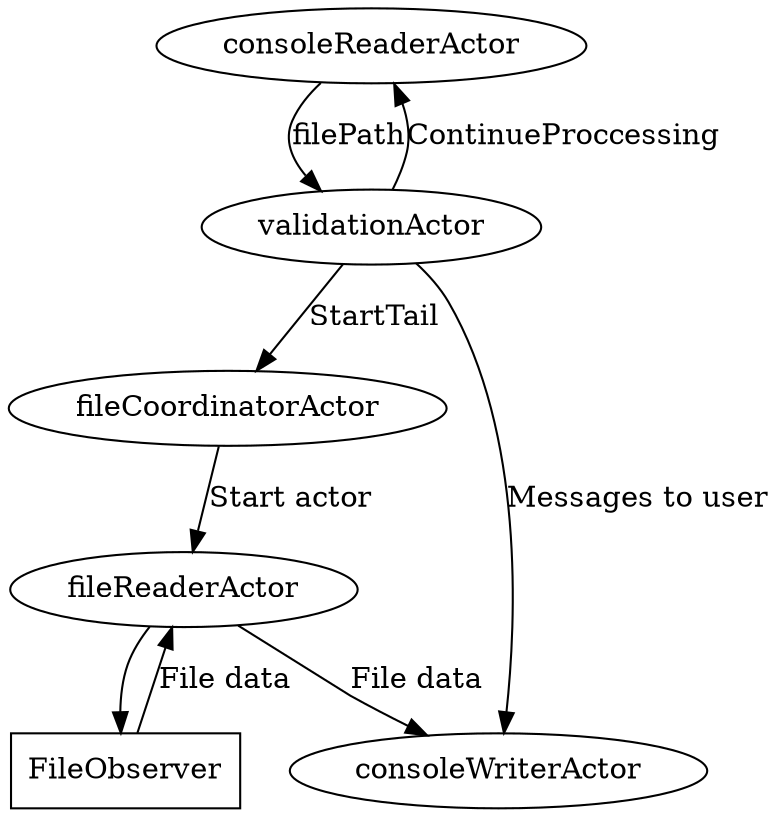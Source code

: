 digraph G {

  
  consoleReaderActor -> validationActor [label=filePath]
  validationActor -> consoleReaderActor [label=ContinueProccessing]
  validationActor -> fileCoordinatorActor [label=StartTail]
  validationActor -> consoleWriterActor [label="Messages to user"]
  fileCoordinatorActor -> fileReaderActor [label="Start actor"]
  fileReaderActor -> FileObserver
  FileObserver -> fileReaderActor [label="File data"]
  fileReaderActor -> consoleWriterActor [label="File data"]
  
  FileObserver [shape=box]

}